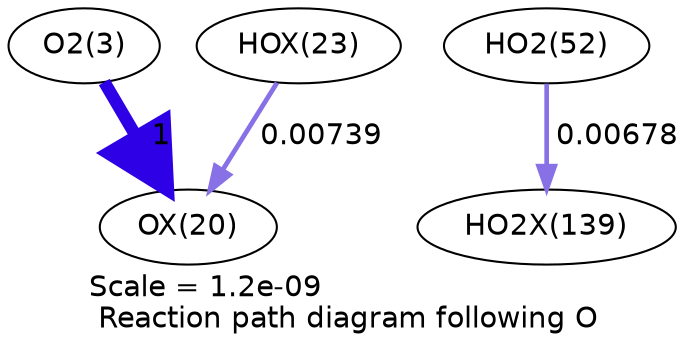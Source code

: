digraph reaction_paths {
center=1;
s5 -> s33[fontname="Helvetica", penwidth=6, arrowsize=3, color="0.7, 1.5, 0.9"
, label=" 1"];
s36 -> s33[fontname="Helvetica", penwidth=2.29, arrowsize=1.15, color="0.7, 0.507, 0.9"
, label=" 0.00739"];
s23 -> s49[fontname="Helvetica", penwidth=2.23, arrowsize=1.11, color="0.7, 0.507, 0.9"
, label=" 0.00678"];
s5 [ fontname="Helvetica", label="O2(3)"];
s23 [ fontname="Helvetica", label="HO2(52)"];
s33 [ fontname="Helvetica", label="OX(20)"];
s36 [ fontname="Helvetica", label="HOX(23)"];
s49 [ fontname="Helvetica", label="HO2X(139)"];
 label = "Scale = 1.2e-09\l Reaction path diagram following O";
 fontname = "Helvetica";
}
